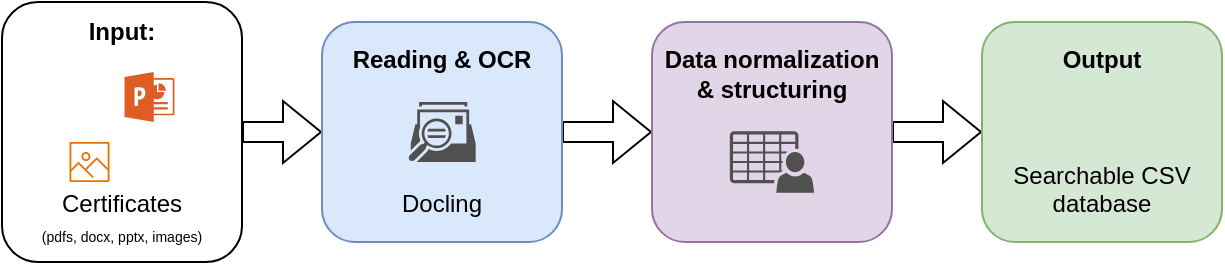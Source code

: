 <mxfile version="28.2.1">
  <diagram name="Page-1" id="5bw580G9aCtz779SQaY9">
    <mxGraphModel dx="863" dy="477" grid="1" gridSize="10" guides="1" tooltips="1" connect="1" arrows="1" fold="1" page="1" pageScale="1" pageWidth="850" pageHeight="1100" math="0" shadow="0">
      <root>
        <mxCell id="0" />
        <mxCell id="1" parent="0" />
        <mxCell id="aClGwB7hyaJqNDOlhmau-3" value="" style="edgeStyle=orthogonalEdgeStyle;rounded=0;orthogonalLoop=1;jettySize=auto;html=1;shape=flexArrow;fontSize=11;strokeWidth=1;endSize=6;startSize=4;" edge="1" parent="1" source="aClGwB7hyaJqNDOlhmau-1" target="aClGwB7hyaJqNDOlhmau-2">
          <mxGeometry relative="1" as="geometry" />
        </mxCell>
        <mxCell id="aClGwB7hyaJqNDOlhmau-1" value="&lt;b&gt;Input:&lt;/b&gt;&lt;div&gt;&lt;b&gt;&lt;br&gt;&lt;/b&gt;&lt;/div&gt;&lt;div&gt;&lt;b&gt;&lt;br&gt;&lt;/b&gt;&lt;/div&gt;&lt;div&gt;&lt;b&gt;&lt;br&gt;&lt;/b&gt;&lt;/div&gt;&lt;div&gt;&lt;b&gt;&lt;br&gt;&lt;/b&gt;&lt;/div&gt;&lt;div&gt;&lt;b&gt;&lt;br&gt;&lt;/b&gt;&lt;/div&gt;&lt;div&gt;Certificates&lt;/div&gt;&lt;div&gt;&lt;font style=&quot;font-size: 7px;&quot;&gt;(pdfs, docx, pptx, images)&lt;/font&gt;&lt;/div&gt;" style="rounded=1;whiteSpace=wrap;html=1;verticalAlign=middle;" vertex="1" parent="1">
          <mxGeometry x="100" y="320" width="120" height="130" as="geometry" />
        </mxCell>
        <mxCell id="aClGwB7hyaJqNDOlhmau-5" value="" style="edgeStyle=orthogonalEdgeStyle;rounded=0;orthogonalLoop=1;jettySize=auto;html=1;shape=flexArrow;" edge="1" parent="1" source="aClGwB7hyaJqNDOlhmau-2" target="aClGwB7hyaJqNDOlhmau-4">
          <mxGeometry relative="1" as="geometry" />
        </mxCell>
        <mxCell id="aClGwB7hyaJqNDOlhmau-2" value="&lt;b&gt;Reading &amp;amp; OCR&lt;/b&gt;&lt;div&gt;&lt;br&gt;&lt;/div&gt;&lt;div&gt;&lt;br&gt;&lt;/div&gt;&lt;div&gt;&lt;br&gt;&lt;/div&gt;&lt;div&gt;&lt;br&gt;&lt;/div&gt;&lt;div&gt;Docling&lt;/div&gt;" style="whiteSpace=wrap;html=1;rounded=1;fillColor=#dae8fc;strokeColor=#6c8ebf;" vertex="1" parent="1">
          <mxGeometry x="260" y="330" width="120" height="110" as="geometry" />
        </mxCell>
        <mxCell id="aClGwB7hyaJqNDOlhmau-7" value="" style="edgeStyle=orthogonalEdgeStyle;rounded=0;orthogonalLoop=1;jettySize=auto;html=1;shape=flexArrow;" edge="1" parent="1" source="aClGwB7hyaJqNDOlhmau-4" target="aClGwB7hyaJqNDOlhmau-6">
          <mxGeometry relative="1" as="geometry" />
        </mxCell>
        <mxCell id="aClGwB7hyaJqNDOlhmau-4" value="&lt;b&gt;Data normalization &amp;amp; structuring&lt;/b&gt;&lt;div&gt;&lt;b&gt;&lt;br&gt;&lt;/b&gt;&lt;/div&gt;&lt;div&gt;&lt;b&gt;&lt;br&gt;&lt;/b&gt;&lt;/div&gt;&lt;div&gt;&lt;b&gt;&lt;br&gt;&lt;/b&gt;&lt;/div&gt;&lt;div&gt;&lt;b&gt;&lt;br&gt;&lt;/b&gt;&lt;/div&gt;" style="whiteSpace=wrap;html=1;rounded=1;fillColor=#e1d5e7;strokeColor=#9673a6;verticalAlign=middle;" vertex="1" parent="1">
          <mxGeometry x="425" y="330" width="120" height="110" as="geometry" />
        </mxCell>
        <mxCell id="aClGwB7hyaJqNDOlhmau-6" value="&lt;b&gt;Output&lt;/b&gt;&lt;div&gt;&lt;b&gt;&lt;br&gt;&lt;/b&gt;&lt;/div&gt;&lt;div&gt;&lt;b&gt;&lt;br&gt;&lt;/b&gt;&lt;/div&gt;&lt;div&gt;&lt;br&gt;&lt;/div&gt;&lt;div&gt;Searchable CSV database&lt;/div&gt;" style="whiteSpace=wrap;html=1;rounded=1;fillColor=#d5e8d4;strokeColor=#82b366;" vertex="1" parent="1">
          <mxGeometry x="590" y="330" width="120" height="110" as="geometry" />
        </mxCell>
        <mxCell id="aClGwB7hyaJqNDOlhmau-9" value="" style="shape=image;html=1;verticalAlign=top;verticalLabelPosition=bottom;labelBackgroundColor=#ffffff;imageAspect=0;aspect=fixed;image=https://icons.diagrams.net/icon-cache1/Bootstrap_Vol_3-2297/filetype-pdf-1006.svg" vertex="1" parent="1">
          <mxGeometry x="133.75" y="355" width="25" height="25" as="geometry" />
        </mxCell>
        <mxCell id="aClGwB7hyaJqNDOlhmau-13" value="" style="sketch=0;aspect=fixed;pointerEvents=1;shadow=0;dashed=0;html=1;strokeColor=none;labelPosition=center;verticalLabelPosition=bottom;verticalAlign=top;align=center;shape=mxgraph.mscae.other.powerpoint;fillColor=#DE5D24;" vertex="1" parent="1">
          <mxGeometry x="161.25" y="355" width="25" height="25" as="geometry" />
        </mxCell>
        <mxCell id="aClGwB7hyaJqNDOlhmau-15" value="" style="shape=image;html=1;verticalAlign=top;verticalLabelPosition=bottom;labelBackgroundColor=#ffffff;imageAspect=0;aspect=fixed;image=https://icons.diagrams.net/icon-cache1/Document_icons-2697/647719-word-1212.svg" vertex="1" parent="1">
          <mxGeometry x="163.75" y="390" width="20" height="20" as="geometry" />
        </mxCell>
        <mxCell id="aClGwB7hyaJqNDOlhmau-17" value="" style="sketch=0;pointerEvents=1;shadow=0;dashed=0;html=1;strokeColor=none;fillColor=#505050;labelPosition=center;verticalLabelPosition=bottom;verticalAlign=top;outlineConnect=0;align=center;shape=mxgraph.office.communications.discovery_search_mailbox;" vertex="1" parent="1">
          <mxGeometry x="303.16" y="370" width="33.67" height="30" as="geometry" />
        </mxCell>
        <mxCell id="aClGwB7hyaJqNDOlhmau-18" value="" style="sketch=0;outlineConnect=0;fontColor=#232F3E;gradientColor=none;fillColor=#ED7100;strokeColor=none;dashed=0;verticalLabelPosition=bottom;verticalAlign=top;align=center;html=1;fontSize=12;fontStyle=0;aspect=fixed;pointerEvents=1;shape=mxgraph.aws4.container_registry_image;" vertex="1" parent="1">
          <mxGeometry x="133.75" y="390" width="20" height="20" as="geometry" />
        </mxCell>
        <mxCell id="aClGwB7hyaJqNDOlhmau-20" value="" style="sketch=0;pointerEvents=1;shadow=0;dashed=0;html=1;strokeColor=none;fillColor=#505050;labelPosition=center;verticalLabelPosition=bottom;verticalAlign=top;outlineConnect=0;align=center;shape=mxgraph.office.users.csv_file;" vertex="1" parent="1">
          <mxGeometry x="463.91" y="384.62" width="42.19" height="30.75" as="geometry" />
        </mxCell>
        <mxCell id="aClGwB7hyaJqNDOlhmau-28" value="" style="shape=image;html=1;verticalAlign=top;verticalLabelPosition=bottom;labelBackgroundColor=#ffffff;imageAspect=0;aspect=fixed;image=https://icons.diagrams.net/icon-cache1/Document_icons-2697/647702-excel-1195.svg" vertex="1" parent="1">
          <mxGeometry x="635" y="367" width="30" height="30" as="geometry" />
        </mxCell>
      </root>
    </mxGraphModel>
  </diagram>
</mxfile>
